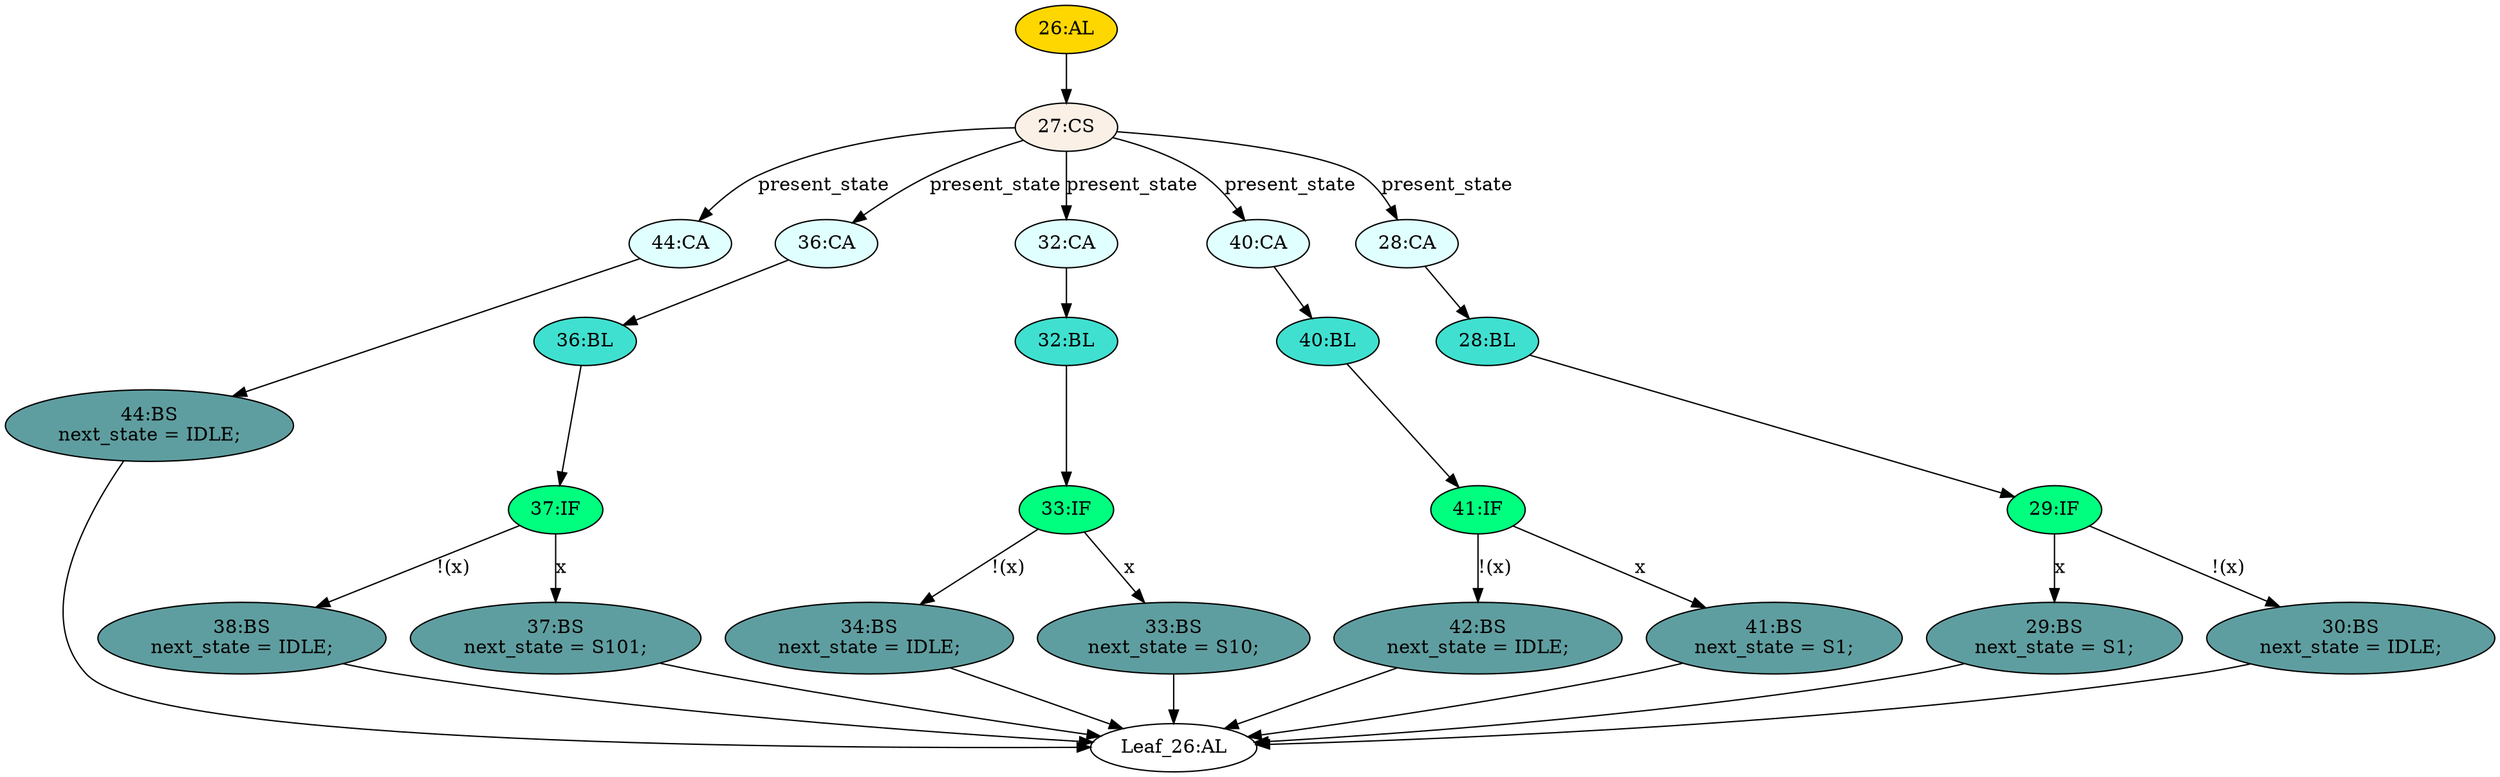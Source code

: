 strict digraph "" {
	node [label="\N"];
	"29:IF"	[ast="<pyverilog.vparser.ast.IfStatement object at 0x7f08853ba510>",
		fillcolor=springgreen,
		label="29:IF",
		statements="[]",
		style=filled,
		typ=IfStatement];
	"29:BS"	[ast="<pyverilog.vparser.ast.BlockingSubstitution object at 0x7f08853ba9d0>",
		fillcolor=cadetblue,
		label="29:BS
next_state = S1;",
		statements="[<pyverilog.vparser.ast.BlockingSubstitution object at 0x7f08853ba9d0>]",
		style=filled,
		typ=BlockingSubstitution];
	"29:IF" -> "29:BS"	[cond="['x']",
		label=x,
		lineno=29];
	"30:BS"	[ast="<pyverilog.vparser.ast.BlockingSubstitution object at 0x7f08853ba810>",
		fillcolor=cadetblue,
		label="30:BS
next_state = IDLE;",
		statements="[<pyverilog.vparser.ast.BlockingSubstitution object at 0x7f08853ba810>]",
		style=filled,
		typ=BlockingSubstitution];
	"29:IF" -> "30:BS"	[cond="['x']",
		label="!(x)",
		lineno=29];
	"34:BS"	[ast="<pyverilog.vparser.ast.BlockingSubstitution object at 0x7f08853bab50>",
		fillcolor=cadetblue,
		label="34:BS
next_state = IDLE;",
		statements="[<pyverilog.vparser.ast.BlockingSubstitution object at 0x7f08853bab50>]",
		style=filled,
		typ=BlockingSubstitution];
	"Leaf_26:AL"	[def_var="['next_state']",
		label="Leaf_26:AL"];
	"34:BS" -> "Leaf_26:AL"	[cond="[]",
		lineno=None];
	"44:CA"	[ast="<pyverilog.vparser.ast.Case object at 0x7f08853bacd0>",
		fillcolor=lightcyan,
		label="44:CA",
		statements="[]",
		style=filled,
		typ=Case];
	"44:BS"	[ast="<pyverilog.vparser.ast.BlockingSubstitution object at 0x7f08853bad10>",
		fillcolor=cadetblue,
		label="44:BS
next_state = IDLE;",
		statements="[<pyverilog.vparser.ast.BlockingSubstitution object at 0x7f08853bad10>]",
		style=filled,
		typ=BlockingSubstitution];
	"44:CA" -> "44:BS"	[cond="[]",
		lineno=None];
	"38:BS"	[ast="<pyverilog.vparser.ast.BlockingSubstitution object at 0x7f08853bae50>",
		fillcolor=cadetblue,
		label="38:BS
next_state = IDLE;",
		statements="[<pyverilog.vparser.ast.BlockingSubstitution object at 0x7f08853bae50>]",
		style=filled,
		typ=BlockingSubstitution];
	"38:BS" -> "Leaf_26:AL"	[cond="[]",
		lineno=None];
	"27:CS"	[ast="<pyverilog.vparser.ast.CaseStatement object at 0x7f08853baf90>",
		fillcolor=linen,
		label="27:CS",
		statements="[]",
		style=filled,
		typ=CaseStatement];
	"27:CS" -> "44:CA"	[cond="['present_state']",
		label=present_state,
		lineno=27];
	"36:CA"	[ast="<pyverilog.vparser.ast.Case object at 0x7f0884e85410>",
		fillcolor=lightcyan,
		label="36:CA",
		statements="[]",
		style=filled,
		typ=Case];
	"27:CS" -> "36:CA"	[cond="['present_state']",
		label=present_state,
		lineno=27];
	"32:CA"	[ast="<pyverilog.vparser.ast.Case object at 0x7f0884e85190>",
		fillcolor=lightcyan,
		label="32:CA",
		statements="[]",
		style=filled,
		typ=Case];
	"27:CS" -> "32:CA"	[cond="['present_state']",
		label=present_state,
		lineno=27];
	"40:CA"	[ast="<pyverilog.vparser.ast.Case object at 0x7f0884e856d0>",
		fillcolor=lightcyan,
		label="40:CA",
		statements="[]",
		style=filled,
		typ=Case];
	"27:CS" -> "40:CA"	[cond="['present_state']",
		label=present_state,
		lineno=27];
	"28:CA"	[ast="<pyverilog.vparser.ast.Case object at 0x7f0884e850d0>",
		fillcolor=lightcyan,
		label="28:CA",
		statements="[]",
		style=filled,
		typ=Case];
	"27:CS" -> "28:CA"	[cond="['present_state']",
		label=present_state,
		lineno=27];
	"32:BL"	[ast="<pyverilog.vparser.ast.Block object at 0x7f0884e85210>",
		fillcolor=turquoise,
		label="32:BL",
		statements="[]",
		style=filled,
		typ=Block];
	"33:IF"	[ast="<pyverilog.vparser.ast.IfStatement object at 0x7f0884e85250>",
		fillcolor=springgreen,
		label="33:IF",
		statements="[]",
		style=filled,
		typ=IfStatement];
	"32:BL" -> "33:IF"	[cond="[]",
		lineno=None];
	"42:BS"	[ast="<pyverilog.vparser.ast.BlockingSubstitution object at 0x7f0884e857d0>",
		fillcolor=cadetblue,
		label="42:BS
next_state = IDLE;",
		statements="[<pyverilog.vparser.ast.BlockingSubstitution object at 0x7f0884e857d0>]",
		style=filled,
		typ=BlockingSubstitution];
	"42:BS" -> "Leaf_26:AL"	[cond="[]",
		lineno=None];
	"40:BL"	[ast="<pyverilog.vparser.ast.Block object at 0x7f0884e85750>",
		fillcolor=turquoise,
		label="40:BL",
		statements="[]",
		style=filled,
		typ=Block];
	"41:IF"	[ast="<pyverilog.vparser.ast.IfStatement object at 0x7f0884e85790>",
		fillcolor=springgreen,
		label="41:IF",
		statements="[]",
		style=filled,
		typ=IfStatement];
	"40:BL" -> "41:IF"	[cond="[]",
		lineno=None];
	"29:BS" -> "Leaf_26:AL"	[cond="[]",
		lineno=None];
	"36:BL"	[ast="<pyverilog.vparser.ast.Block object at 0x7f0884e85490>",
		fillcolor=turquoise,
		label="36:BL",
		statements="[]",
		style=filled,
		typ=Block];
	"36:CA" -> "36:BL"	[cond="[]",
		lineno=None];
	"41:IF" -> "42:BS"	[cond="['x']",
		label="!(x)",
		lineno=41];
	"41:BS"	[ast="<pyverilog.vparser.ast.BlockingSubstitution object at 0x7f0884e85950>",
		fillcolor=cadetblue,
		label="41:BS
next_state = S1;",
		statements="[<pyverilog.vparser.ast.BlockingSubstitution object at 0x7f0884e85950>]",
		style=filled,
		typ=BlockingSubstitution];
	"41:IF" -> "41:BS"	[cond="['x']",
		label=x,
		lineno=41];
	"33:BS"	[ast="<pyverilog.vparser.ast.BlockingSubstitution object at 0x7f0884e85290>",
		fillcolor=cadetblue,
		label="33:BS
next_state = S10;",
		statements="[<pyverilog.vparser.ast.BlockingSubstitution object at 0x7f0884e85290>]",
		style=filled,
		typ=BlockingSubstitution];
	"33:BS" -> "Leaf_26:AL"	[cond="[]",
		lineno=None];
	"28:BL"	[ast="<pyverilog.vparser.ast.Block object at 0x7f0884e85150>",
		fillcolor=turquoise,
		label="28:BL",
		statements="[]",
		style=filled,
		typ=Block];
	"28:BL" -> "29:IF"	[cond="[]",
		lineno=None];
	"37:IF"	[ast="<pyverilog.vparser.ast.IfStatement object at 0x7f0884e854d0>",
		fillcolor=springgreen,
		label="37:IF",
		statements="[]",
		style=filled,
		typ=IfStatement];
	"37:IF" -> "38:BS"	[cond="['x']",
		label="!(x)",
		lineno=37];
	"37:BS"	[ast="<pyverilog.vparser.ast.BlockingSubstitution object at 0x7f0884e85510>",
		fillcolor=cadetblue,
		label="37:BS
next_state = S101;",
		statements="[<pyverilog.vparser.ast.BlockingSubstitution object at 0x7f0884e85510>]",
		style=filled,
		typ=BlockingSubstitution];
	"37:IF" -> "37:BS"	[cond="['x']",
		label=x,
		lineno=37];
	"41:BS" -> "Leaf_26:AL"	[cond="[]",
		lineno=None];
	"33:IF" -> "34:BS"	[cond="['x']",
		label="!(x)",
		lineno=33];
	"33:IF" -> "33:BS"	[cond="['x']",
		label=x,
		lineno=33];
	"32:CA" -> "32:BL"	[cond="[]",
		lineno=None];
	"30:BS" -> "Leaf_26:AL"	[cond="[]",
		lineno=None];
	"44:BS" -> "Leaf_26:AL"	[cond="[]",
		lineno=None];
	"37:BS" -> "Leaf_26:AL"	[cond="[]",
		lineno=None];
	"26:AL"	[ast="<pyverilog.vparser.ast.Always object at 0x7f0884e85b50>",
		clk_sens=False,
		fillcolor=gold,
		label="26:AL",
		sens="['present_state', 'x']",
		statements="[]",
		style=filled,
		typ=Always,
		use_var="['x', 'present_state']"];
	"26:AL" -> "27:CS"	[cond="[]",
		lineno=None];
	"40:CA" -> "40:BL"	[cond="[]",
		lineno=None];
	"36:BL" -> "37:IF"	[cond="[]",
		lineno=None];
	"28:CA" -> "28:BL"	[cond="[]",
		lineno=None];
}
